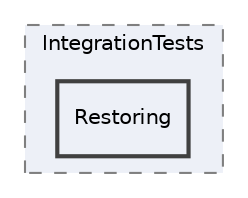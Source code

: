 digraph "Tests/Editor/UAS-UnitTests-Editor/IntegrationTests/Restoring"
{
 // LATEX_PDF_SIZE
  edge [fontname="Helvetica",fontsize="10",labelfontname="Helvetica",labelfontsize="10"];
  node [fontname="Helvetica",fontsize="10",shape=record];
  compound=true
  subgraph clusterdir_45f375841b5006b00cddd6b2b76ab44c {
    graph [ bgcolor="#edf0f7", pencolor="grey50", style="filled,dashed,", label="IntegrationTests", fontname="Helvetica", fontsize="10", URL="dir_45f375841b5006b00cddd6b2b76ab44c.html"]
  dir_a1aeb8630c92e0694f07a40a6907a727 [shape=box, label="Restoring", style="filled,bold,", fillcolor="#edf0f7", color="grey25", URL="dir_a1aeb8630c92e0694f07a40a6907a727.html"];
  }
}

